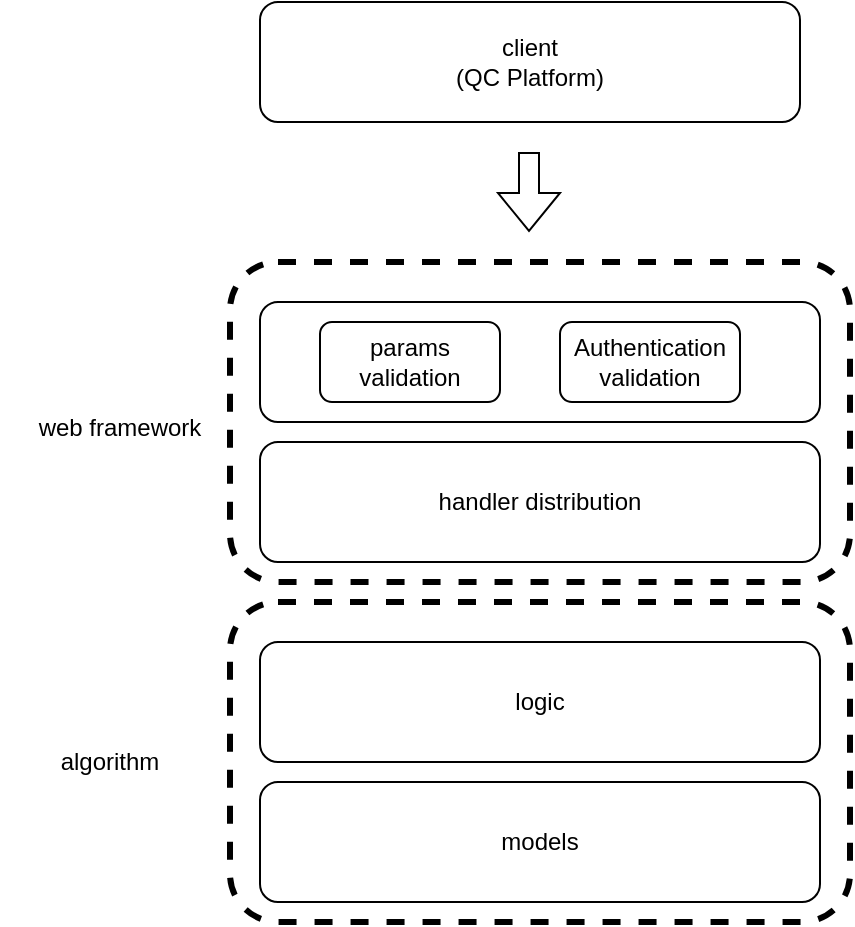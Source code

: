 <mxfile version="17.1.2" type="github">
  <diagram id="-aynJEcD1ZqPOJDoiEDT" name="Page-1">
    <mxGraphModel dx="607" dy="756" grid="1" gridSize="10" guides="1" tooltips="1" connect="1" arrows="1" fold="1" page="1" pageScale="1" pageWidth="530" pageHeight="500" math="0" shadow="0">
      <root>
        <mxCell id="0" />
        <mxCell id="1" parent="0" />
        <mxCell id="8b5uLzJPAz6jSKMeS5ej-14" value="" style="rounded=1;whiteSpace=wrap;html=1;fillColor=none;dashed=1;strokeWidth=3;" vertex="1" parent="1">
          <mxGeometry x="135" y="320" width="310" height="160" as="geometry" />
        </mxCell>
        <mxCell id="8b5uLzJPAz6jSKMeS5ej-1" value="client&lt;br&gt;(QC Platform)" style="rounded=1;whiteSpace=wrap;html=1;" vertex="1" parent="1">
          <mxGeometry x="150" y="20" width="270" height="60" as="geometry" />
        </mxCell>
        <mxCell id="8b5uLzJPAz6jSKMeS5ej-2" value="" style="rounded=1;whiteSpace=wrap;html=1;" vertex="1" parent="1">
          <mxGeometry x="150" y="170" width="280" height="60" as="geometry" />
        </mxCell>
        <mxCell id="8b5uLzJPAz6jSKMeS5ej-4" value="params validation" style="rounded=1;whiteSpace=wrap;html=1;" vertex="1" parent="1">
          <mxGeometry x="180" y="180" width="90" height="40" as="geometry" />
        </mxCell>
        <mxCell id="8b5uLzJPAz6jSKMeS5ej-5" value="Authentication&lt;br&gt;validation" style="rounded=1;whiteSpace=wrap;html=1;" vertex="1" parent="1">
          <mxGeometry x="300" y="180" width="90" height="40" as="geometry" />
        </mxCell>
        <mxCell id="8b5uLzJPAz6jSKMeS5ej-6" value="handler&amp;nbsp;distribution" style="rounded=1;whiteSpace=wrap;html=1;" vertex="1" parent="1">
          <mxGeometry x="150" y="240" width="280" height="60" as="geometry" />
        </mxCell>
        <mxCell id="8b5uLzJPAz6jSKMeS5ej-7" value="" style="rounded=1;whiteSpace=wrap;html=1;fillColor=none;dashed=1;strokeWidth=3;" vertex="1" parent="1">
          <mxGeometry x="135" y="150" width="310" height="160" as="geometry" />
        </mxCell>
        <mxCell id="8b5uLzJPAz6jSKMeS5ej-8" value="web framework" style="text;html=1;strokeColor=none;fillColor=none;align=center;verticalAlign=middle;whiteSpace=wrap;rounded=0;dashed=1;" vertex="1" parent="1">
          <mxGeometry x="25" y="210" width="110" height="45" as="geometry" />
        </mxCell>
        <mxCell id="8b5uLzJPAz6jSKMeS5ej-10" value="&lt;span style=&quot;text-align: left&quot;&gt;logic&lt;/span&gt;" style="rounded=1;whiteSpace=wrap;html=1;" vertex="1" parent="1">
          <mxGeometry x="150" y="340" width="280" height="60" as="geometry" />
        </mxCell>
        <mxCell id="8b5uLzJPAz6jSKMeS5ej-13" value="models" style="rounded=1;whiteSpace=wrap;html=1;" vertex="1" parent="1">
          <mxGeometry x="150" y="410" width="280" height="60" as="geometry" />
        </mxCell>
        <mxCell id="8b5uLzJPAz6jSKMeS5ej-15" value="algorithm" style="text;html=1;strokeColor=none;fillColor=none;align=center;verticalAlign=middle;whiteSpace=wrap;rounded=0;dashed=1;" vertex="1" parent="1">
          <mxGeometry x="20" y="377.5" width="110" height="45" as="geometry" />
        </mxCell>
        <mxCell id="8b5uLzJPAz6jSKMeS5ej-16" value="" style="shape=flexArrow;endArrow=classic;html=1;rounded=0;" edge="1" parent="1">
          <mxGeometry width="50" height="50" relative="1" as="geometry">
            <mxPoint x="284.5" y="95" as="sourcePoint" />
            <mxPoint x="284.5" y="135" as="targetPoint" />
          </mxGeometry>
        </mxCell>
      </root>
    </mxGraphModel>
  </diagram>
</mxfile>

